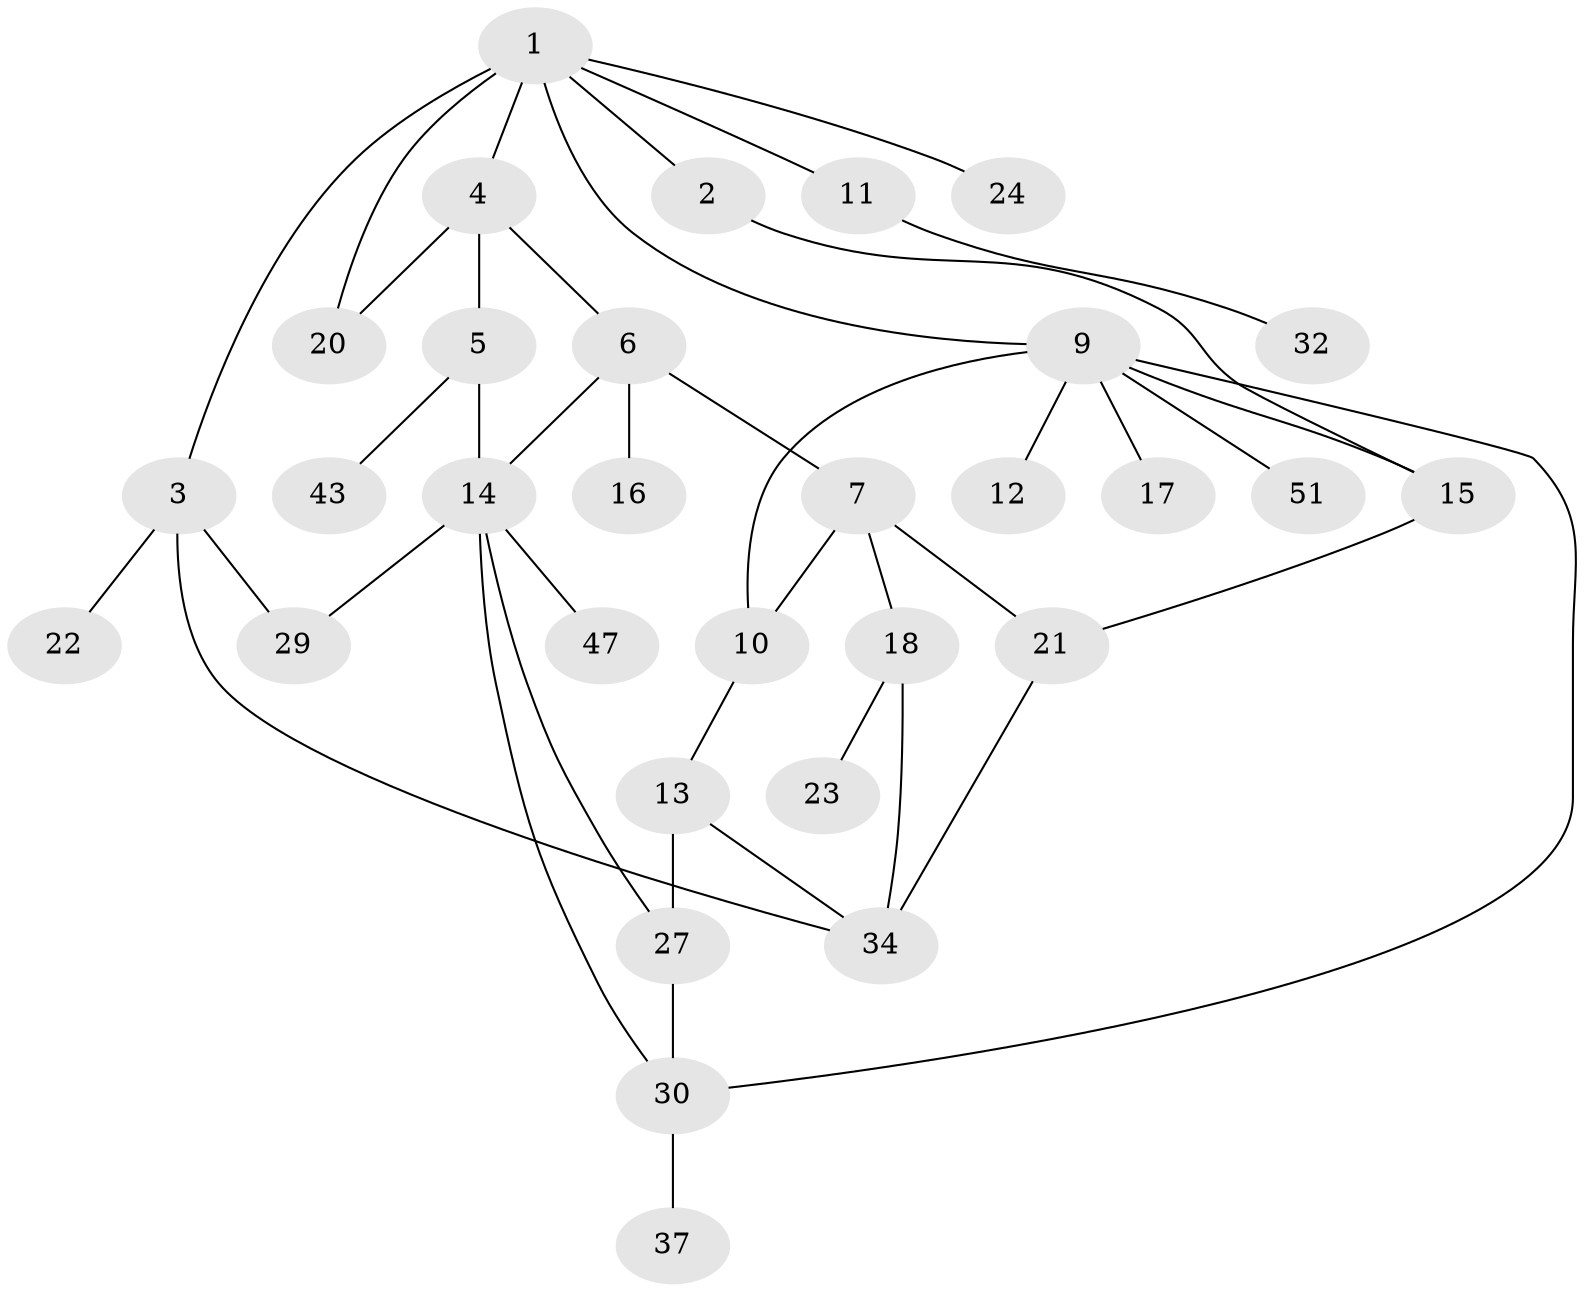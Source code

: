 // original degree distribution, {8: 0.0196078431372549, 2: 0.37254901960784315, 4: 0.13725490196078433, 3: 0.1568627450980392, 5: 0.0392156862745098, 1: 0.2549019607843137, 7: 0.0196078431372549}
// Generated by graph-tools (version 1.1) at 2025/41/03/06/25 10:41:29]
// undirected, 31 vertices, 42 edges
graph export_dot {
graph [start="1"]
  node [color=gray90,style=filled];
  1 [super="+28"];
  2;
  3 [super="+48"];
  4 [super="+44"];
  5 [super="+38"];
  6 [super="+26"];
  7 [super="+8"];
  9 [super="+19"];
  10 [super="+35"];
  11;
  12;
  13 [super="+45"];
  14 [super="+25"];
  15 [super="+49"];
  16 [super="+36"];
  17 [super="+50"];
  18 [super="+39"];
  20;
  21 [super="+33"];
  22;
  23;
  24 [super="+42"];
  27 [super="+31"];
  29 [super="+41"];
  30;
  32 [super="+46"];
  34 [super="+40"];
  37;
  43;
  47;
  51;
  1 -- 2;
  1 -- 3;
  1 -- 4;
  1 -- 9;
  1 -- 11;
  1 -- 20 [weight=2];
  1 -- 24;
  2 -- 15;
  3 -- 22;
  3 -- 34;
  3 -- 29;
  4 -- 5;
  4 -- 6;
  4 -- 20;
  5 -- 14;
  5 -- 43;
  6 -- 7;
  6 -- 14;
  6 -- 16;
  7 -- 10;
  7 -- 18;
  7 -- 21;
  9 -- 12;
  9 -- 15;
  9 -- 17;
  9 -- 30;
  9 -- 51;
  9 -- 10;
  10 -- 13;
  11 -- 32;
  13 -- 27 [weight=2];
  13 -- 34;
  14 -- 47;
  14 -- 29;
  14 -- 30;
  14 -- 27;
  15 -- 21;
  18 -- 23;
  18 -- 34;
  21 -- 34;
  27 -- 30;
  30 -- 37;
}
